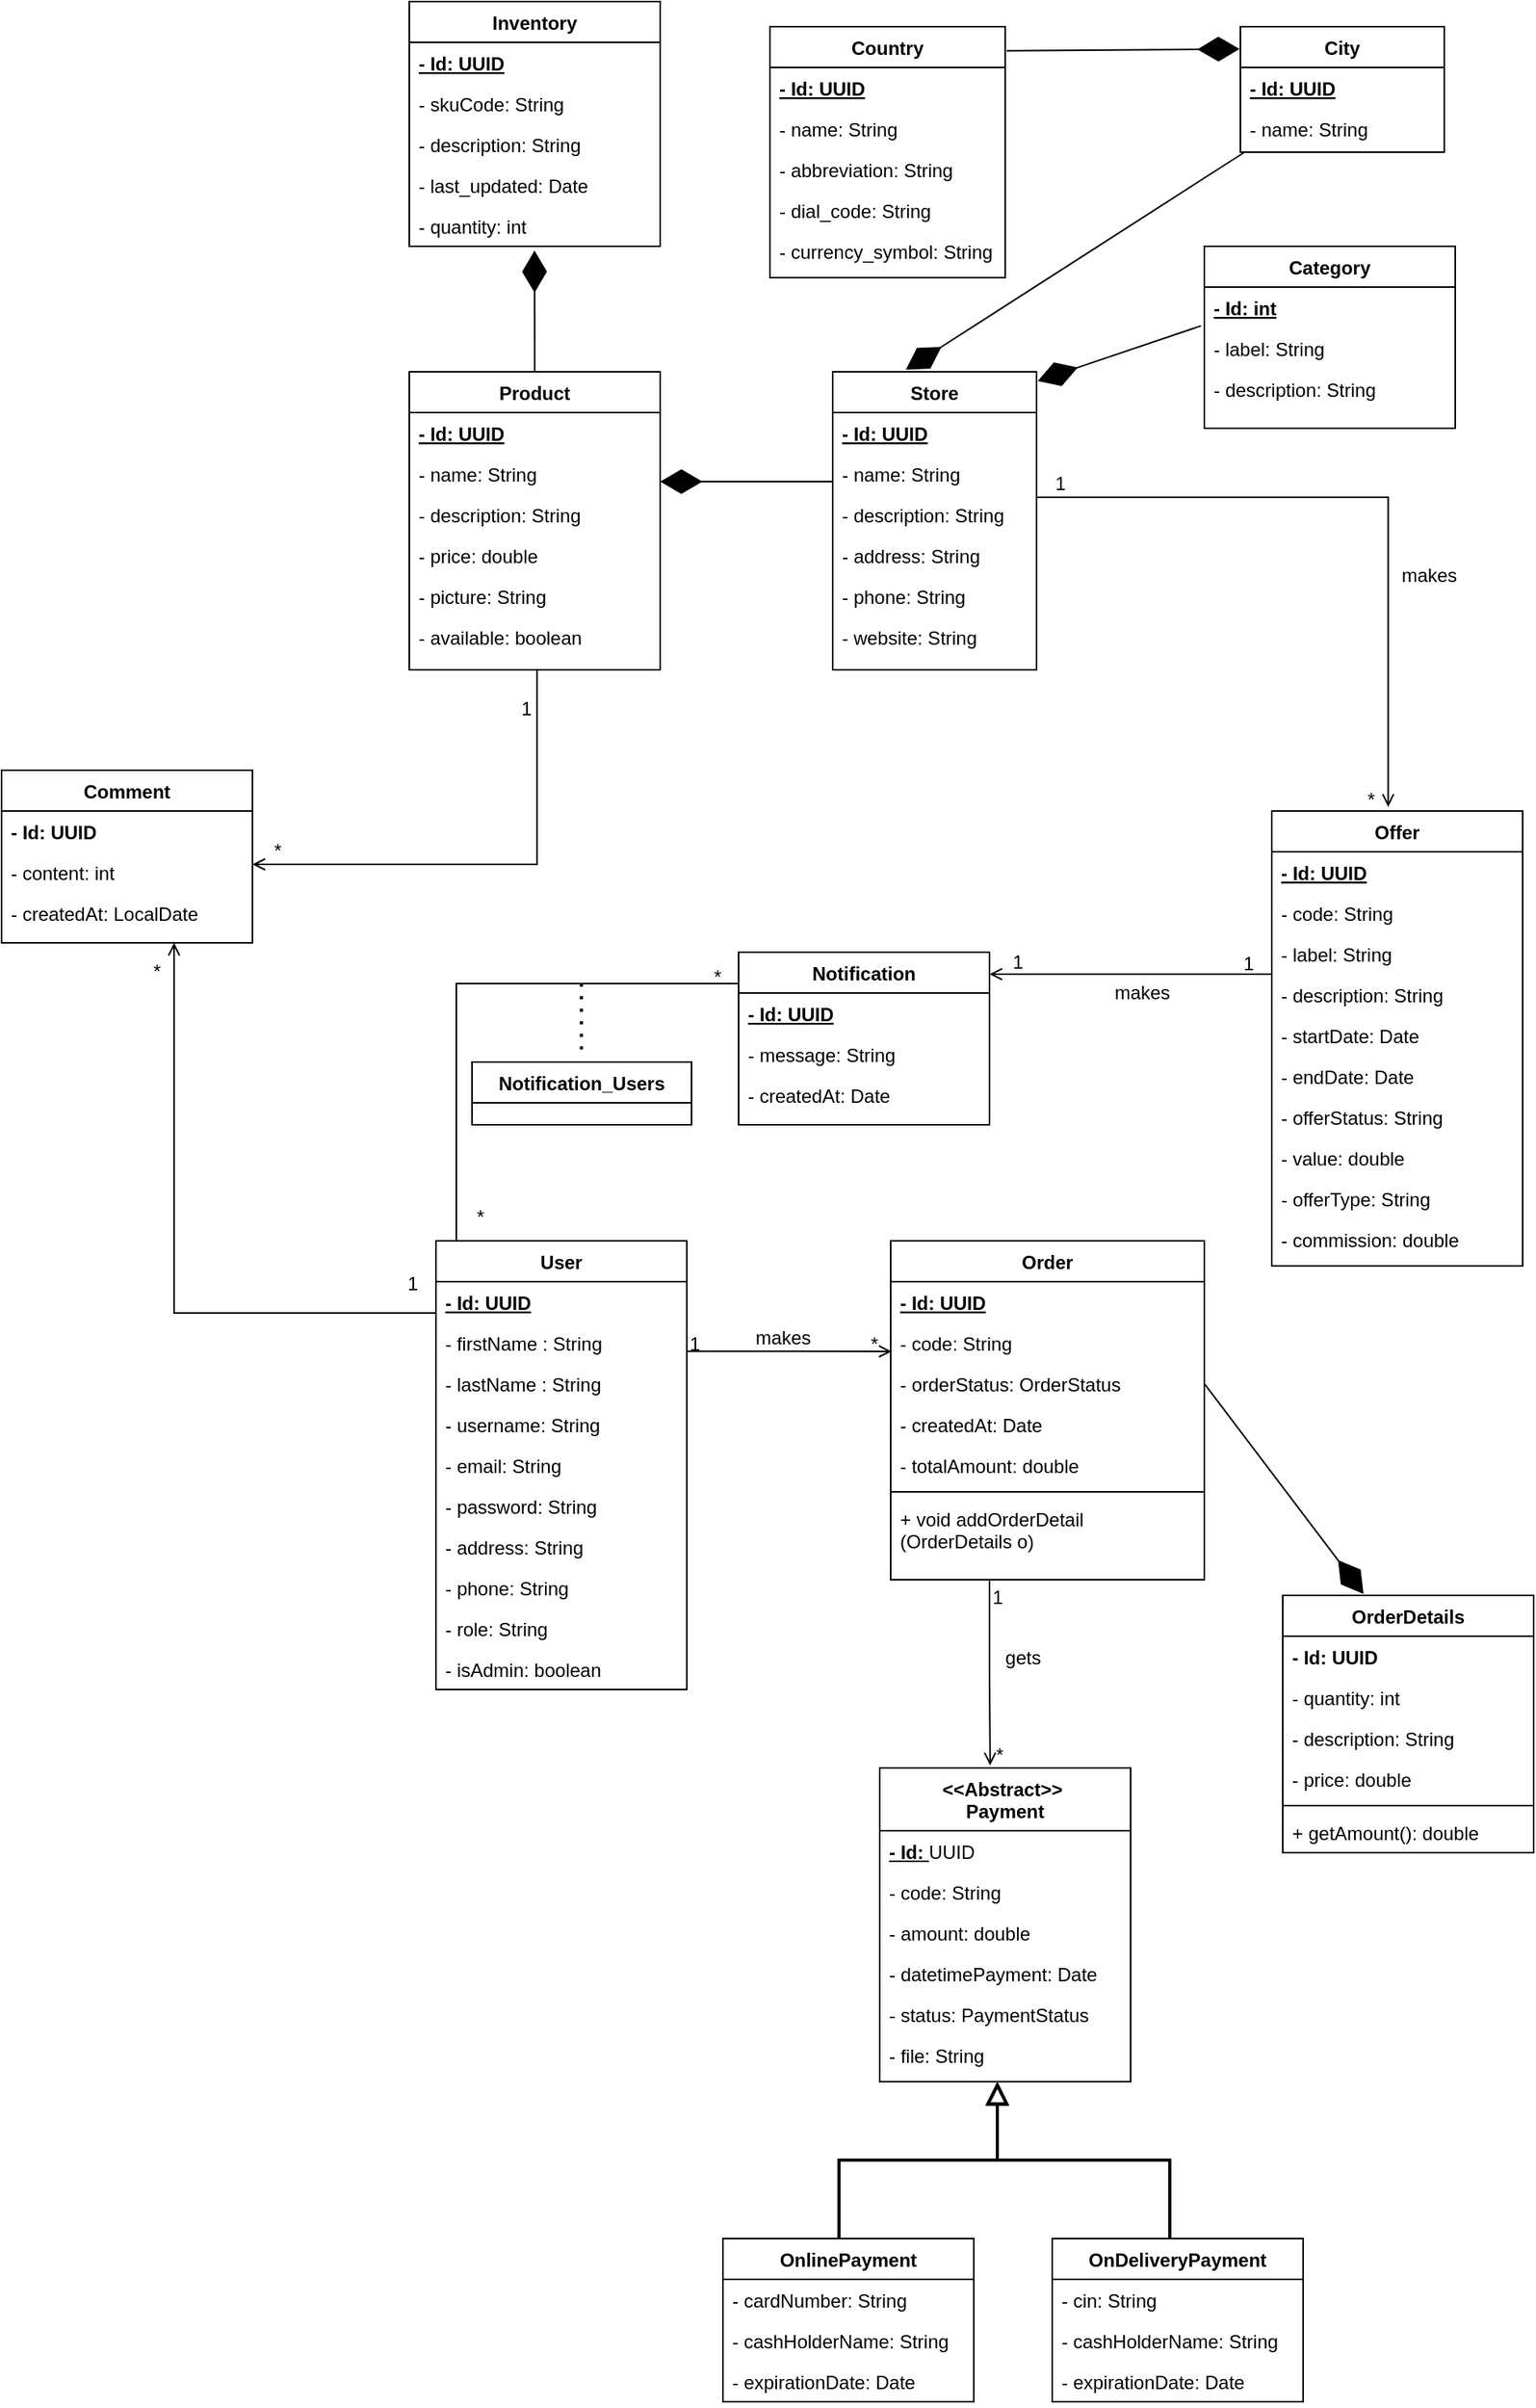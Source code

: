 <mxfile version="24.7.7">
  <diagram id="C5RBs43oDa-KdzZeNtuy" name="Page-1">
    <mxGraphModel dx="2070" dy="1631" grid="1" gridSize="10" guides="1" tooltips="1" connect="1" arrows="1" fold="1" page="1" pageScale="1" pageWidth="827" pageHeight="1169" math="0" shadow="0">
      <root>
        <mxCell id="WIyWlLk6GJQsqaUBKTNV-0" />
        <mxCell id="WIyWlLk6GJQsqaUBKTNV-1" parent="WIyWlLk6GJQsqaUBKTNV-0" />
        <mxCell id="8C8qOVU61Nwh0Xje0ww0-0" value="Store" style="swimlane;fontStyle=1;align=center;verticalAlign=top;childLayout=stackLayout;horizontal=1;startSize=26;horizontalStack=0;resizeParent=1;resizeLast=0;collapsible=1;marginBottom=0;rounded=0;shadow=0;strokeWidth=1;" parent="WIyWlLk6GJQsqaUBKTNV-1" vertex="1">
          <mxGeometry x="380" y="230" width="130" height="190" as="geometry">
            <mxRectangle x="550" y="140" width="160" height="26" as="alternateBounds" />
          </mxGeometry>
        </mxCell>
        <mxCell id="8C8qOVU61Nwh0Xje0ww0-1" value="- Id: UUID" style="text;align=left;verticalAlign=top;spacingLeft=4;spacingRight=4;overflow=hidden;rotatable=0;points=[[0,0.5],[1,0.5]];portConstraint=eastwest;fontStyle=5" parent="8C8qOVU61Nwh0Xje0ww0-0" vertex="1">
          <mxGeometry y="26" width="130" height="26" as="geometry" />
        </mxCell>
        <mxCell id="8C8qOVU61Nwh0Xje0ww0-2" value="- name: String" style="text;align=left;verticalAlign=top;spacingLeft=4;spacingRight=4;overflow=hidden;rotatable=0;points=[[0,0.5],[1,0.5]];portConstraint=eastwest;rounded=0;shadow=0;html=0;" parent="8C8qOVU61Nwh0Xje0ww0-0" vertex="1">
          <mxGeometry y="52" width="130" height="26" as="geometry" />
        </mxCell>
        <mxCell id="3IVSkN0bKZiZotY45kra-113" value="- description: String" style="text;align=left;verticalAlign=top;spacingLeft=4;spacingRight=4;overflow=hidden;rotatable=0;points=[[0,0.5],[1,0.5]];portConstraint=eastwest;rounded=0;shadow=0;html=0;" parent="8C8qOVU61Nwh0Xje0ww0-0" vertex="1">
          <mxGeometry y="78" width="130" height="26" as="geometry" />
        </mxCell>
        <mxCell id="8C8qOVU61Nwh0Xje0ww0-3" value="- address: String" style="text;align=left;verticalAlign=top;spacingLeft=4;spacingRight=4;overflow=hidden;rotatable=0;points=[[0,0.5],[1,0.5]];portConstraint=eastwest;rounded=0;shadow=0;html=0;" parent="8C8qOVU61Nwh0Xje0ww0-0" vertex="1">
          <mxGeometry y="104" width="130" height="26" as="geometry" />
        </mxCell>
        <mxCell id="8C8qOVU61Nwh0Xje0ww0-4" value="- phone: String" style="text;align=left;verticalAlign=top;spacingLeft=4;spacingRight=4;overflow=hidden;rotatable=0;points=[[0,0.5],[1,0.5]];portConstraint=eastwest;rounded=0;shadow=0;html=0;" parent="8C8qOVU61Nwh0Xje0ww0-0" vertex="1">
          <mxGeometry y="130" width="130" height="26" as="geometry" />
        </mxCell>
        <mxCell id="8C8qOVU61Nwh0Xje0ww0-5" value="- website: String" style="text;align=left;verticalAlign=top;spacingLeft=4;spacingRight=4;overflow=hidden;rotatable=0;points=[[0,0.5],[1,0.5]];portConstraint=eastwest;rounded=0;shadow=0;html=0;" parent="8C8qOVU61Nwh0Xje0ww0-0" vertex="1">
          <mxGeometry y="156" width="130" height="26" as="geometry" />
        </mxCell>
        <mxCell id="8C8qOVU61Nwh0Xje0ww0-26" value="Product" style="swimlane;fontStyle=1;align=center;verticalAlign=top;childLayout=stackLayout;horizontal=1;startSize=26;horizontalStack=0;resizeParent=1;resizeLast=0;collapsible=1;marginBottom=0;rounded=0;shadow=0;strokeWidth=1;" parent="WIyWlLk6GJQsqaUBKTNV-1" vertex="1">
          <mxGeometry x="110" y="230" width="160" height="190" as="geometry">
            <mxRectangle x="550" y="140" width="160" height="26" as="alternateBounds" />
          </mxGeometry>
        </mxCell>
        <mxCell id="8C8qOVU61Nwh0Xje0ww0-27" value="- Id: UUID" style="text;align=left;verticalAlign=top;spacingLeft=4;spacingRight=4;overflow=hidden;rotatable=0;points=[[0,0.5],[1,0.5]];portConstraint=eastwest;fontStyle=5" parent="8C8qOVU61Nwh0Xje0ww0-26" vertex="1">
          <mxGeometry y="26" width="160" height="26" as="geometry" />
        </mxCell>
        <mxCell id="8C8qOVU61Nwh0Xje0ww0-28" value="- name: String" style="text;align=left;verticalAlign=top;spacingLeft=4;spacingRight=4;overflow=hidden;rotatable=0;points=[[0,0.5],[1,0.5]];portConstraint=eastwest;rounded=0;shadow=0;html=0;" parent="8C8qOVU61Nwh0Xje0ww0-26" vertex="1">
          <mxGeometry y="52" width="160" height="26" as="geometry" />
        </mxCell>
        <mxCell id="8C8qOVU61Nwh0Xje0ww0-29" value="- description: String" style="text;align=left;verticalAlign=top;spacingLeft=4;spacingRight=4;overflow=hidden;rotatable=0;points=[[0,0.5],[1,0.5]];portConstraint=eastwest;rounded=0;shadow=0;html=0;" parent="8C8qOVU61Nwh0Xje0ww0-26" vertex="1">
          <mxGeometry y="78" width="160" height="26" as="geometry" />
        </mxCell>
        <mxCell id="8C8qOVU61Nwh0Xje0ww0-30" value="- price: double" style="text;align=left;verticalAlign=top;spacingLeft=4;spacingRight=4;overflow=hidden;rotatable=0;points=[[0,0.5],[1,0.5]];portConstraint=eastwest;rounded=0;shadow=0;html=0;" parent="8C8qOVU61Nwh0Xje0ww0-26" vertex="1">
          <mxGeometry y="104" width="160" height="26" as="geometry" />
        </mxCell>
        <mxCell id="8C8qOVU61Nwh0Xje0ww0-31" value="- picture: String" style="text;align=left;verticalAlign=top;spacingLeft=4;spacingRight=4;overflow=hidden;rotatable=0;points=[[0,0.5],[1,0.5]];portConstraint=eastwest;rounded=0;shadow=0;html=0;" parent="8C8qOVU61Nwh0Xje0ww0-26" vertex="1">
          <mxGeometry y="130" width="160" height="26" as="geometry" />
        </mxCell>
        <mxCell id="8C8qOVU61Nwh0Xje0ww0-32" value="- available: boolean" style="text;align=left;verticalAlign=top;spacingLeft=4;spacingRight=4;overflow=hidden;rotatable=0;points=[[0,0.5],[1,0.5]];portConstraint=eastwest;rounded=0;shadow=0;html=0;" parent="8C8qOVU61Nwh0Xje0ww0-26" vertex="1">
          <mxGeometry y="156" width="160" height="34" as="geometry" />
        </mxCell>
        <mxCell id="8C8qOVU61Nwh0Xje0ww0-33" value="" style="endArrow=diamondThin;endFill=1;endSize=24;html=1;rounded=0;exitX=-0.024;exitY=0.994;exitDx=0;exitDy=0;exitPerimeter=0;" parent="WIyWlLk6GJQsqaUBKTNV-1" edge="1">
          <mxGeometry width="160" relative="1" as="geometry">
            <mxPoint x="380" y="300" as="sourcePoint" />
            <mxPoint x="270" y="300" as="targetPoint" />
          </mxGeometry>
        </mxCell>
        <mxCell id="xkGYJEBx0DnMdOZXkCj4-0" value="Inventory" style="swimlane;fontStyle=1;align=center;verticalAlign=top;childLayout=stackLayout;horizontal=1;startSize=26;horizontalStack=0;resizeParent=1;resizeLast=0;collapsible=1;marginBottom=0;rounded=0;shadow=0;strokeWidth=1;" parent="WIyWlLk6GJQsqaUBKTNV-1" vertex="1">
          <mxGeometry x="110" y="-6" width="160" height="156" as="geometry">
            <mxRectangle x="550" y="140" width="160" height="26" as="alternateBounds" />
          </mxGeometry>
        </mxCell>
        <mxCell id="xkGYJEBx0DnMdOZXkCj4-1" value="- Id: UUID" style="text;align=left;verticalAlign=top;spacingLeft=4;spacingRight=4;overflow=hidden;rotatable=0;points=[[0,0.5],[1,0.5]];portConstraint=eastwest;fontStyle=5" parent="xkGYJEBx0DnMdOZXkCj4-0" vertex="1">
          <mxGeometry y="26" width="160" height="26" as="geometry" />
        </mxCell>
        <mxCell id="xkGYJEBx0DnMdOZXkCj4-2" value="- skuCode: String" style="text;align=left;verticalAlign=top;spacingLeft=4;spacingRight=4;overflow=hidden;rotatable=0;points=[[0,0.5],[1,0.5]];portConstraint=eastwest;rounded=0;shadow=0;html=0;" parent="xkGYJEBx0DnMdOZXkCj4-0" vertex="1">
          <mxGeometry y="52" width="160" height="26" as="geometry" />
        </mxCell>
        <mxCell id="xkGYJEBx0DnMdOZXkCj4-3" value="- description: String" style="text;align=left;verticalAlign=top;spacingLeft=4;spacingRight=4;overflow=hidden;rotatable=0;points=[[0,0.5],[1,0.5]];portConstraint=eastwest;rounded=0;shadow=0;html=0;" parent="xkGYJEBx0DnMdOZXkCj4-0" vertex="1">
          <mxGeometry y="78" width="160" height="26" as="geometry" />
        </mxCell>
        <mxCell id="xkGYJEBx0DnMdOZXkCj4-4" value="- last_updated: Date" style="text;align=left;verticalAlign=top;spacingLeft=4;spacingRight=4;overflow=hidden;rotatable=0;points=[[0,0.5],[1,0.5]];portConstraint=eastwest;rounded=0;shadow=0;html=0;" parent="xkGYJEBx0DnMdOZXkCj4-0" vertex="1">
          <mxGeometry y="104" width="160" height="26" as="geometry" />
        </mxCell>
        <mxCell id="56peA8pad_CP09V4KJ---20" value="- quantity: int" style="text;align=left;verticalAlign=top;spacingLeft=4;spacingRight=4;overflow=hidden;rotatable=0;points=[[0,0.5],[1,0.5]];portConstraint=eastwest;rounded=0;shadow=0;html=0;" vertex="1" parent="xkGYJEBx0DnMdOZXkCj4-0">
          <mxGeometry y="130" width="160" height="26" as="geometry" />
        </mxCell>
        <mxCell id="xkGYJEBx0DnMdOZXkCj4-5" value="" style="endArrow=diamondThin;endFill=1;endSize=24;html=1;rounded=0;entryX=0.499;entryY=1.104;entryDx=0;entryDy=0;entryPerimeter=0;exitX=0.5;exitY=0;exitDx=0;exitDy=0;" parent="WIyWlLk6GJQsqaUBKTNV-1" source="8C8qOVU61Nwh0Xje0ww0-26" target="56peA8pad_CP09V4KJ---20" edge="1">
          <mxGeometry width="160" relative="1" as="geometry">
            <mxPoint x="190" y="220" as="sourcePoint" />
            <mxPoint x="210" y="180" as="targetPoint" />
          </mxGeometry>
        </mxCell>
        <mxCell id="xkGYJEBx0DnMdOZXkCj4-6" value="Category" style="swimlane;fontStyle=1;align=center;verticalAlign=top;childLayout=stackLayout;horizontal=1;startSize=26;horizontalStack=0;resizeParent=1;resizeLast=0;collapsible=1;marginBottom=0;rounded=0;shadow=0;strokeWidth=1;" parent="WIyWlLk6GJQsqaUBKTNV-1" vertex="1">
          <mxGeometry x="617" y="150" width="160" height="116" as="geometry">
            <mxRectangle x="550" y="140" width="160" height="26" as="alternateBounds" />
          </mxGeometry>
        </mxCell>
        <mxCell id="xkGYJEBx0DnMdOZXkCj4-7" value="- Id: int" style="text;align=left;verticalAlign=top;spacingLeft=4;spacingRight=4;overflow=hidden;rotatable=0;points=[[0,0.5],[1,0.5]];portConstraint=eastwest;fontStyle=5" parent="xkGYJEBx0DnMdOZXkCj4-6" vertex="1">
          <mxGeometry y="26" width="160" height="26" as="geometry" />
        </mxCell>
        <mxCell id="xkGYJEBx0DnMdOZXkCj4-8" value="- label: String" style="text;align=left;verticalAlign=top;spacingLeft=4;spacingRight=4;overflow=hidden;rotatable=0;points=[[0,0.5],[1,0.5]];portConstraint=eastwest;rounded=0;shadow=0;html=0;" parent="xkGYJEBx0DnMdOZXkCj4-6" vertex="1">
          <mxGeometry y="52" width="160" height="26" as="geometry" />
        </mxCell>
        <mxCell id="xkGYJEBx0DnMdOZXkCj4-9" value="- description: String" style="text;align=left;verticalAlign=top;spacingLeft=4;spacingRight=4;overflow=hidden;rotatable=0;points=[[0,0.5],[1,0.5]];portConstraint=eastwest;rounded=0;shadow=0;html=0;" parent="xkGYJEBx0DnMdOZXkCj4-6" vertex="1">
          <mxGeometry y="78" width="160" height="26" as="geometry" />
        </mxCell>
        <mxCell id="3IVSkN0bKZiZotY45kra-0" value="" style="endArrow=diamondThin;endFill=1;endSize=24;html=1;rounded=0;exitX=-0.013;exitY=0.949;exitDx=0;exitDy=0;exitPerimeter=0;entryX=1.006;entryY=0.031;entryDx=0;entryDy=0;entryPerimeter=0;" parent="WIyWlLk6GJQsqaUBKTNV-1" source="xkGYJEBx0DnMdOZXkCj4-7" edge="1" target="8C8qOVU61Nwh0Xje0ww0-0">
          <mxGeometry width="160" relative="1" as="geometry">
            <mxPoint x="587" y="230" as="sourcePoint" />
            <mxPoint x="440" y="230" as="targetPoint" />
          </mxGeometry>
        </mxCell>
        <mxCell id="3IVSkN0bKZiZotY45kra-11" value="Order" style="swimlane;fontStyle=1;align=center;verticalAlign=top;childLayout=stackLayout;horizontal=1;startSize=26;horizontalStack=0;resizeParent=1;resizeLast=0;collapsible=1;marginBottom=0;rounded=0;shadow=0;strokeWidth=1;" parent="WIyWlLk6GJQsqaUBKTNV-1" vertex="1">
          <mxGeometry x="417" y="784" width="200" height="216" as="geometry">
            <mxRectangle x="550" y="140" width="160" height="26" as="alternateBounds" />
          </mxGeometry>
        </mxCell>
        <mxCell id="3IVSkN0bKZiZotY45kra-12" value="- Id: UUID " style="text;align=left;verticalAlign=top;spacingLeft=4;spacingRight=4;overflow=hidden;rotatable=0;points=[[0,0.5],[1,0.5]];portConstraint=eastwest;fontStyle=5" parent="3IVSkN0bKZiZotY45kra-11" vertex="1">
          <mxGeometry y="26" width="200" height="26" as="geometry" />
        </mxCell>
        <mxCell id="3IVSkN0bKZiZotY45kra-13" value="- code: String" style="text;align=left;verticalAlign=top;spacingLeft=4;spacingRight=4;overflow=hidden;rotatable=0;points=[[0,0.5],[1,0.5]];portConstraint=eastwest;rounded=0;shadow=0;html=0;" parent="3IVSkN0bKZiZotY45kra-11" vertex="1">
          <mxGeometry y="52" width="200" height="26" as="geometry" />
        </mxCell>
        <mxCell id="3IVSkN0bKZiZotY45kra-14" value="- orderStatus: OrderStatus" style="text;align=left;verticalAlign=top;spacingLeft=4;spacingRight=4;overflow=hidden;rotatable=0;points=[[0,0.5],[1,0.5]];portConstraint=eastwest;rounded=0;shadow=0;html=0;" parent="3IVSkN0bKZiZotY45kra-11" vertex="1">
          <mxGeometry y="78" width="200" height="26" as="geometry" />
        </mxCell>
        <mxCell id="3IVSkN0bKZiZotY45kra-15" value="- createdAt: Date" style="text;align=left;verticalAlign=top;spacingLeft=4;spacingRight=4;overflow=hidden;rotatable=0;points=[[0,0.5],[1,0.5]];portConstraint=eastwest;rounded=0;shadow=0;html=0;" parent="3IVSkN0bKZiZotY45kra-11" vertex="1">
          <mxGeometry y="104" width="200" height="26" as="geometry" />
        </mxCell>
        <mxCell id="3IVSkN0bKZiZotY45kra-16" value="- totalAmount: double" style="text;align=left;verticalAlign=top;spacingLeft=4;spacingRight=4;overflow=hidden;rotatable=0;points=[[0,0.5],[1,0.5]];portConstraint=eastwest;rounded=0;shadow=0;html=0;" parent="3IVSkN0bKZiZotY45kra-11" vertex="1">
          <mxGeometry y="130" width="200" height="26" as="geometry" />
        </mxCell>
        <mxCell id="3IVSkN0bKZiZotY45kra-17" value="" style="line;strokeWidth=1;fillColor=none;align=left;verticalAlign=middle;spacingTop=-1;spacingLeft=3;spacingRight=3;rotatable=0;labelPosition=right;points=[];portConstraint=eastwest;strokeColor=inherit;" parent="3IVSkN0bKZiZotY45kra-11" vertex="1">
          <mxGeometry y="156" width="200" height="8" as="geometry" />
        </mxCell>
        <mxCell id="3IVSkN0bKZiZotY45kra-18" value="+ void addOrderDetail&#xa;(OrderDetails o)                               &#xa;" style="text;align=left;verticalAlign=top;spacingLeft=4;spacingRight=4;overflow=hidden;rotatable=0;points=[[0,0.5],[1,0.5]];portConstraint=eastwest;rounded=0;shadow=0;html=0;" parent="3IVSkN0bKZiZotY45kra-11" vertex="1">
          <mxGeometry y="164" width="200" height="34" as="geometry" />
        </mxCell>
        <mxCell id="3IVSkN0bKZiZotY45kra-19" value="OrderDetails" style="swimlane;fontStyle=1;align=center;verticalAlign=top;childLayout=stackLayout;horizontal=1;startSize=26;horizontalStack=0;resizeParent=1;resizeLast=0;collapsible=1;marginBottom=0;rounded=0;shadow=0;strokeWidth=1;" parent="WIyWlLk6GJQsqaUBKTNV-1" vertex="1">
          <mxGeometry x="667" y="1010" width="160" height="164" as="geometry">
            <mxRectangle x="550" y="140" width="160" height="26" as="alternateBounds" />
          </mxGeometry>
        </mxCell>
        <mxCell id="3IVSkN0bKZiZotY45kra-20" value="- Id: UUID" style="text;align=left;verticalAlign=top;spacingLeft=4;spacingRight=4;overflow=hidden;rotatable=0;points=[[0,0.5],[1,0.5]];portConstraint=eastwest;fontStyle=1" parent="3IVSkN0bKZiZotY45kra-19" vertex="1">
          <mxGeometry y="26" width="160" height="26" as="geometry" />
        </mxCell>
        <mxCell id="3IVSkN0bKZiZotY45kra-21" value="- quantity: int" style="text;align=left;verticalAlign=top;spacingLeft=4;spacingRight=4;overflow=hidden;rotatable=0;points=[[0,0.5],[1,0.5]];portConstraint=eastwest;rounded=0;shadow=0;html=0;" parent="3IVSkN0bKZiZotY45kra-19" vertex="1">
          <mxGeometry y="52" width="160" height="26" as="geometry" />
        </mxCell>
        <mxCell id="3IVSkN0bKZiZotY45kra-22" value="- description: String" style="text;align=left;verticalAlign=top;spacingLeft=4;spacingRight=4;overflow=hidden;rotatable=0;points=[[0,0.5],[1,0.5]];portConstraint=eastwest;rounded=0;shadow=0;html=0;" parent="3IVSkN0bKZiZotY45kra-19" vertex="1">
          <mxGeometry y="78" width="160" height="26" as="geometry" />
        </mxCell>
        <mxCell id="3IVSkN0bKZiZotY45kra-23" value="- price: double" style="text;align=left;verticalAlign=top;spacingLeft=4;spacingRight=4;overflow=hidden;rotatable=0;points=[[0,0.5],[1,0.5]];portConstraint=eastwest;rounded=0;shadow=0;html=0;" parent="3IVSkN0bKZiZotY45kra-19" vertex="1">
          <mxGeometry y="104" width="160" height="26" as="geometry" />
        </mxCell>
        <mxCell id="3IVSkN0bKZiZotY45kra-24" value="" style="line;strokeWidth=1;fillColor=none;align=left;verticalAlign=middle;spacingTop=-1;spacingLeft=3;spacingRight=3;rotatable=0;labelPosition=right;points=[];portConstraint=eastwest;strokeColor=inherit;" parent="3IVSkN0bKZiZotY45kra-19" vertex="1">
          <mxGeometry y="130" width="160" height="8" as="geometry" />
        </mxCell>
        <mxCell id="3IVSkN0bKZiZotY45kra-25" value="+ getAmount(): double    " style="text;align=left;verticalAlign=top;spacingLeft=4;spacingRight=4;overflow=hidden;rotatable=0;points=[[0,0.5],[1,0.5]];portConstraint=eastwest;rounded=0;shadow=0;html=0;" parent="3IVSkN0bKZiZotY45kra-19" vertex="1">
          <mxGeometry y="138" width="160" height="26" as="geometry" />
        </mxCell>
        <mxCell id="3IVSkN0bKZiZotY45kra-26" value="User" style="swimlane;fontStyle=1;align=center;verticalAlign=top;childLayout=stackLayout;horizontal=1;startSize=26;horizontalStack=0;resizeParent=1;resizeLast=0;collapsible=1;marginBottom=0;rounded=0;shadow=0;strokeWidth=1;" parent="WIyWlLk6GJQsqaUBKTNV-1" vertex="1">
          <mxGeometry x="127" y="784" width="160" height="286" as="geometry">
            <mxRectangle x="550" y="140" width="160" height="26" as="alternateBounds" />
          </mxGeometry>
        </mxCell>
        <mxCell id="3IVSkN0bKZiZotY45kra-27" value="- Id: UUID" style="text;align=left;verticalAlign=top;spacingLeft=4;spacingRight=4;overflow=hidden;rotatable=0;points=[[0,0.5],[1,0.5]];portConstraint=eastwest;fontStyle=5" parent="3IVSkN0bKZiZotY45kra-26" vertex="1">
          <mxGeometry y="26" width="160" height="26" as="geometry" />
        </mxCell>
        <mxCell id="3IVSkN0bKZiZotY45kra-28" value="- firstName : String" style="text;align=left;verticalAlign=top;spacingLeft=4;spacingRight=4;overflow=hidden;rotatable=0;points=[[0,0.5],[1,0.5]];portConstraint=eastwest;rounded=0;shadow=0;html=0;" parent="3IVSkN0bKZiZotY45kra-26" vertex="1">
          <mxGeometry y="52" width="160" height="26" as="geometry" />
        </mxCell>
        <mxCell id="3IVSkN0bKZiZotY45kra-29" value="- lastName : String" style="text;align=left;verticalAlign=top;spacingLeft=4;spacingRight=4;overflow=hidden;rotatable=0;points=[[0,0.5],[1,0.5]];portConstraint=eastwest;rounded=0;shadow=0;html=0;" parent="3IVSkN0bKZiZotY45kra-26" vertex="1">
          <mxGeometry y="78" width="160" height="26" as="geometry" />
        </mxCell>
        <mxCell id="3IVSkN0bKZiZotY45kra-32" value="- username: String" style="text;align=left;verticalAlign=top;spacingLeft=4;spacingRight=4;overflow=hidden;rotatable=0;points=[[0,0.5],[1,0.5]];portConstraint=eastwest;rounded=0;shadow=0;html=0;" parent="3IVSkN0bKZiZotY45kra-26" vertex="1">
          <mxGeometry y="104" width="160" height="26" as="geometry" />
        </mxCell>
        <mxCell id="56peA8pad_CP09V4KJ---33" value="- email: String" style="text;align=left;verticalAlign=top;spacingLeft=4;spacingRight=4;overflow=hidden;rotatable=0;points=[[0,0.5],[1,0.5]];portConstraint=eastwest;rounded=0;shadow=0;html=0;" vertex="1" parent="3IVSkN0bKZiZotY45kra-26">
          <mxGeometry y="130" width="160" height="26" as="geometry" />
        </mxCell>
        <mxCell id="3IVSkN0bKZiZotY45kra-33" value="- password: String" style="text;align=left;verticalAlign=top;spacingLeft=4;spacingRight=4;overflow=hidden;rotatable=0;points=[[0,0.5],[1,0.5]];portConstraint=eastwest;rounded=0;shadow=0;html=0;" parent="3IVSkN0bKZiZotY45kra-26" vertex="1">
          <mxGeometry y="156" width="160" height="26" as="geometry" />
        </mxCell>
        <mxCell id="3IVSkN0bKZiZotY45kra-30" value="- address: String&#xa;" style="text;align=left;verticalAlign=top;spacingLeft=4;spacingRight=4;overflow=hidden;rotatable=0;points=[[0,0.5],[1,0.5]];portConstraint=eastwest;rounded=0;shadow=0;html=0;" parent="3IVSkN0bKZiZotY45kra-26" vertex="1">
          <mxGeometry y="182" width="160" height="26" as="geometry" />
        </mxCell>
        <mxCell id="3IVSkN0bKZiZotY45kra-31" value="- phone: String" style="text;align=left;verticalAlign=top;spacingLeft=4;spacingRight=4;overflow=hidden;rotatable=0;points=[[0,0.5],[1,0.5]];portConstraint=eastwest;rounded=0;shadow=0;html=0;" parent="3IVSkN0bKZiZotY45kra-26" vertex="1">
          <mxGeometry y="208" width="160" height="26" as="geometry" />
        </mxCell>
        <mxCell id="3IVSkN0bKZiZotY45kra-34" value="- role: String" style="text;align=left;verticalAlign=top;spacingLeft=4;spacingRight=4;overflow=hidden;rotatable=0;points=[[0,0.5],[1,0.5]];portConstraint=eastwest;" parent="3IVSkN0bKZiZotY45kra-26" vertex="1">
          <mxGeometry y="234" width="160" height="26" as="geometry" />
        </mxCell>
        <mxCell id="3IVSkN0bKZiZotY45kra-35" value="- isAdmin: boolean" style="text;align=left;verticalAlign=top;spacingLeft=4;spacingRight=4;overflow=hidden;rotatable=0;points=[[0,0.5],[1,0.5]];portConstraint=eastwest;rounded=0;shadow=0;html=0;" parent="3IVSkN0bKZiZotY45kra-26" vertex="1">
          <mxGeometry y="260" width="160" height="26" as="geometry" />
        </mxCell>
        <mxCell id="3IVSkN0bKZiZotY45kra-36" value="Comment" style="swimlane;fontStyle=1;align=center;verticalAlign=top;childLayout=stackLayout;horizontal=1;startSize=26;horizontalStack=0;resizeParent=1;resizeLast=0;collapsible=1;marginBottom=0;rounded=0;shadow=0;strokeWidth=1;" parent="WIyWlLk6GJQsqaUBKTNV-1" vertex="1">
          <mxGeometry x="-150" y="484" width="160" height="110" as="geometry">
            <mxRectangle x="550" y="140" width="160" height="26" as="alternateBounds" />
          </mxGeometry>
        </mxCell>
        <mxCell id="3IVSkN0bKZiZotY45kra-37" value="- Id: UUID" style="text;align=left;verticalAlign=top;spacingLeft=4;spacingRight=4;overflow=hidden;rotatable=0;points=[[0,0.5],[1,0.5]];portConstraint=eastwest;fontStyle=1" parent="3IVSkN0bKZiZotY45kra-36" vertex="1">
          <mxGeometry y="26" width="160" height="26" as="geometry" />
        </mxCell>
        <mxCell id="3IVSkN0bKZiZotY45kra-38" value="- content: int" style="text;align=left;verticalAlign=top;spacingLeft=4;spacingRight=4;overflow=hidden;rotatable=0;points=[[0,0.5],[1,0.5]];portConstraint=eastwest;rounded=0;shadow=0;html=0;" parent="3IVSkN0bKZiZotY45kra-36" vertex="1">
          <mxGeometry y="52" width="160" height="26" as="geometry" />
        </mxCell>
        <mxCell id="3IVSkN0bKZiZotY45kra-40" value="- createdAt: LocalDate" style="text;align=left;verticalAlign=top;spacingLeft=4;spacingRight=4;overflow=hidden;rotatable=0;points=[[0,0.5],[1,0.5]];portConstraint=eastwest;rounded=0;shadow=0;html=0;" parent="3IVSkN0bKZiZotY45kra-36" vertex="1">
          <mxGeometry y="78" width="160" height="26" as="geometry" />
        </mxCell>
        <mxCell id="3IVSkN0bKZiZotY45kra-55" value="" style="endArrow=diamondThin;endFill=1;endSize=24;html=1;rounded=0;exitX=1;exitY=0.5;exitDx=0;exitDy=0;entryX=0.322;entryY=-0.006;entryDx=0;entryDy=0;entryPerimeter=0;" parent="WIyWlLk6GJQsqaUBKTNV-1" source="3IVSkN0bKZiZotY45kra-14" target="3IVSkN0bKZiZotY45kra-19" edge="1">
          <mxGeometry width="160" relative="1" as="geometry">
            <mxPoint x="764" y="814" as="sourcePoint" />
            <mxPoint x="617" y="814" as="targetPoint" />
          </mxGeometry>
        </mxCell>
        <mxCell id="3IVSkN0bKZiZotY45kra-56" value="&lt;div&gt;&amp;lt;&amp;lt;Abstract&amp;gt;&amp;gt;&amp;nbsp;&lt;/div&gt;&lt;div&gt;Payment&lt;/div&gt;" style="swimlane;fontStyle=1;align=center;verticalAlign=top;childLayout=stackLayout;horizontal=1;startSize=40;horizontalStack=0;resizeParent=1;resizeParentMax=0;resizeLast=0;collapsible=1;marginBottom=0;whiteSpace=wrap;html=1;" parent="WIyWlLk6GJQsqaUBKTNV-1" vertex="1">
          <mxGeometry x="410" y="1120" width="160" height="200" as="geometry" />
        </mxCell>
        <mxCell id="3IVSkN0bKZiZotY45kra-57" value="&lt;b&gt;&lt;u&gt;- Id: &lt;/u&gt;&lt;/b&gt;UUID" style="text;strokeColor=none;fillColor=none;align=left;verticalAlign=top;spacingLeft=4;spacingRight=4;overflow=hidden;rotatable=0;points=[[0,0.5],[1,0.5]];portConstraint=eastwest;whiteSpace=wrap;html=1;" parent="3IVSkN0bKZiZotY45kra-56" vertex="1">
          <mxGeometry y="40" width="160" height="26" as="geometry" />
        </mxCell>
        <mxCell id="3IVSkN0bKZiZotY45kra-58" value="- code: String" style="text;strokeColor=none;fillColor=none;align=left;verticalAlign=top;spacingLeft=4;spacingRight=4;overflow=hidden;rotatable=0;points=[[0,0.5],[1,0.5]];portConstraint=eastwest;whiteSpace=wrap;html=1;" parent="3IVSkN0bKZiZotY45kra-56" vertex="1">
          <mxGeometry y="66" width="160" height="26" as="geometry" />
        </mxCell>
        <mxCell id="3IVSkN0bKZiZotY45kra-59" value="- amount: double" style="text;strokeColor=none;fillColor=none;align=left;verticalAlign=top;spacingLeft=4;spacingRight=4;overflow=hidden;rotatable=0;points=[[0,0.5],[1,0.5]];portConstraint=eastwest;whiteSpace=wrap;html=1;" parent="3IVSkN0bKZiZotY45kra-56" vertex="1">
          <mxGeometry y="92" width="160" height="26" as="geometry" />
        </mxCell>
        <mxCell id="3IVSkN0bKZiZotY45kra-60" value="- datetimePayment: Date" style="text;strokeColor=none;fillColor=none;align=left;verticalAlign=top;spacingLeft=4;spacingRight=4;overflow=hidden;rotatable=0;points=[[0,0.5],[1,0.5]];portConstraint=eastwest;whiteSpace=wrap;html=1;" parent="3IVSkN0bKZiZotY45kra-56" vertex="1">
          <mxGeometry y="118" width="160" height="26" as="geometry" />
        </mxCell>
        <mxCell id="3IVSkN0bKZiZotY45kra-61" value="- status: PaymentStatus" style="text;strokeColor=none;fillColor=none;align=left;verticalAlign=top;spacingLeft=4;spacingRight=4;overflow=hidden;rotatable=0;points=[[0,0.5],[1,0.5]];portConstraint=eastwest;whiteSpace=wrap;html=1;" parent="3IVSkN0bKZiZotY45kra-56" vertex="1">
          <mxGeometry y="144" width="160" height="26" as="geometry" />
        </mxCell>
        <mxCell id="3IVSkN0bKZiZotY45kra-62" value="- file: String" style="text;strokeColor=none;fillColor=none;align=left;verticalAlign=top;spacingLeft=4;spacingRight=4;overflow=hidden;rotatable=0;points=[[0,0.5],[1,0.5]];portConstraint=eastwest;whiteSpace=wrap;html=1;" parent="3IVSkN0bKZiZotY45kra-56" vertex="1">
          <mxGeometry y="170" width="160" height="30" as="geometry" />
        </mxCell>
        <mxCell id="3IVSkN0bKZiZotY45kra-63" value="OnlinePayment" style="swimlane;fontStyle=1;align=center;verticalAlign=top;childLayout=stackLayout;horizontal=1;startSize=26;horizontalStack=0;resizeParent=1;resizeParentMax=0;resizeLast=0;collapsible=1;marginBottom=0;whiteSpace=wrap;html=1;" parent="WIyWlLk6GJQsqaUBKTNV-1" vertex="1">
          <mxGeometry x="310" y="1420" width="160" height="104" as="geometry" />
        </mxCell>
        <mxCell id="3IVSkN0bKZiZotY45kra-65" value="- cardNumber: String" style="text;strokeColor=none;fillColor=none;align=left;verticalAlign=top;spacingLeft=4;spacingRight=4;overflow=hidden;rotatable=0;points=[[0,0.5],[1,0.5]];portConstraint=eastwest;whiteSpace=wrap;html=1;" parent="3IVSkN0bKZiZotY45kra-63" vertex="1">
          <mxGeometry y="26" width="160" height="26" as="geometry" />
        </mxCell>
        <mxCell id="3IVSkN0bKZiZotY45kra-66" value="- cashHolderName: String" style="text;strokeColor=none;fillColor=none;align=left;verticalAlign=top;spacingLeft=4;spacingRight=4;overflow=hidden;rotatable=0;points=[[0,0.5],[1,0.5]];portConstraint=eastwest;whiteSpace=wrap;html=1;" parent="3IVSkN0bKZiZotY45kra-63" vertex="1">
          <mxGeometry y="52" width="160" height="26" as="geometry" />
        </mxCell>
        <mxCell id="3IVSkN0bKZiZotY45kra-67" value="- expirationDate: Date" style="text;strokeColor=none;fillColor=none;align=left;verticalAlign=top;spacingLeft=4;spacingRight=4;overflow=hidden;rotatable=0;points=[[0,0.5],[1,0.5]];portConstraint=eastwest;whiteSpace=wrap;html=1;" parent="3IVSkN0bKZiZotY45kra-63" vertex="1">
          <mxGeometry y="78" width="160" height="26" as="geometry" />
        </mxCell>
        <mxCell id="3IVSkN0bKZiZotY45kra-68" value="OnDeliveryPayment" style="swimlane;fontStyle=1;align=center;verticalAlign=top;childLayout=stackLayout;horizontal=1;startSize=26;horizontalStack=0;resizeParent=1;resizeParentMax=0;resizeLast=0;collapsible=1;marginBottom=0;whiteSpace=wrap;html=1;" parent="WIyWlLk6GJQsqaUBKTNV-1" vertex="1">
          <mxGeometry x="520" y="1420" width="160" height="104" as="geometry" />
        </mxCell>
        <mxCell id="3IVSkN0bKZiZotY45kra-70" value="- cin: String" style="text;strokeColor=none;fillColor=none;align=left;verticalAlign=top;spacingLeft=4;spacingRight=4;overflow=hidden;rotatable=0;points=[[0,0.5],[1,0.5]];portConstraint=eastwest;whiteSpace=wrap;html=1;" parent="3IVSkN0bKZiZotY45kra-68" vertex="1">
          <mxGeometry y="26" width="160" height="26" as="geometry" />
        </mxCell>
        <mxCell id="3IVSkN0bKZiZotY45kra-71" value="- cashHolderName: String" style="text;strokeColor=none;fillColor=none;align=left;verticalAlign=top;spacingLeft=4;spacingRight=4;overflow=hidden;rotatable=0;points=[[0,0.5],[1,0.5]];portConstraint=eastwest;whiteSpace=wrap;html=1;" parent="3IVSkN0bKZiZotY45kra-68" vertex="1">
          <mxGeometry y="52" width="160" height="26" as="geometry" />
        </mxCell>
        <mxCell id="3IVSkN0bKZiZotY45kra-72" value="-&amp;nbsp;expirationDate: Date" style="text;strokeColor=none;fillColor=none;align=left;verticalAlign=top;spacingLeft=4;spacingRight=4;overflow=hidden;rotatable=0;points=[[0,0.5],[1,0.5]];portConstraint=eastwest;whiteSpace=wrap;html=1;" parent="3IVSkN0bKZiZotY45kra-68" vertex="1">
          <mxGeometry y="78" width="160" height="26" as="geometry" />
        </mxCell>
        <mxCell id="3IVSkN0bKZiZotY45kra-75" value="" style="endArrow=block;endSize=10;endFill=0;shadow=0;strokeWidth=2;rounded=0;curved=0;edgeStyle=elbowEdgeStyle;elbow=vertical;" parent="WIyWlLk6GJQsqaUBKTNV-1" edge="1">
          <mxGeometry width="160" relative="1" as="geometry">
            <mxPoint x="384" y="1420" as="sourcePoint" />
            <mxPoint x="485" y="1320" as="targetPoint" />
          </mxGeometry>
        </mxCell>
        <mxCell id="3IVSkN0bKZiZotY45kra-76" value="" style="endArrow=block;endSize=10;endFill=0;shadow=0;strokeWidth=2;rounded=0;curved=0;edgeStyle=elbowEdgeStyle;elbow=vertical;" parent="WIyWlLk6GJQsqaUBKTNV-1" edge="1">
          <mxGeometry width="160" relative="1" as="geometry">
            <mxPoint x="595" y="1420" as="sourcePoint" />
            <mxPoint x="485" y="1320" as="targetPoint" />
          </mxGeometry>
        </mxCell>
        <mxCell id="3IVSkN0bKZiZotY45kra-78" value="" style="endArrow=open;shadow=0;strokeWidth=1;rounded=0;curved=0;endFill=1;edgeStyle=elbowEdgeStyle;elbow=vertical;entryX=0.003;entryY=0.722;entryDx=0;entryDy=0;entryPerimeter=0;" parent="WIyWlLk6GJQsqaUBKTNV-1" target="3IVSkN0bKZiZotY45kra-13" edge="1">
          <mxGeometry x="0.5" y="41" relative="1" as="geometry">
            <mxPoint x="287" y="854.33" as="sourcePoint" />
            <mxPoint x="415" y="854" as="targetPoint" />
            <mxPoint x="-40" y="32" as="offset" />
          </mxGeometry>
        </mxCell>
        <mxCell id="3IVSkN0bKZiZotY45kra-79" value="1" style="resizable=0;align=left;verticalAlign=bottom;labelBackgroundColor=none;fontSize=12;" parent="3IVSkN0bKZiZotY45kra-78" connectable="0" vertex="1">
          <mxGeometry x="-1" relative="1" as="geometry">
            <mxPoint y="4" as="offset" />
          </mxGeometry>
        </mxCell>
        <mxCell id="3IVSkN0bKZiZotY45kra-80" value="*" style="resizable=0;align=right;verticalAlign=bottom;labelBackgroundColor=none;fontSize=12;" parent="3IVSkN0bKZiZotY45kra-78" connectable="0" vertex="1">
          <mxGeometry x="1" relative="1" as="geometry">
            <mxPoint x="-7" y="4" as="offset" />
          </mxGeometry>
        </mxCell>
        <mxCell id="3IVSkN0bKZiZotY45kra-81" value="makes" style="text;html=1;resizable=0;points=[];;align=center;verticalAlign=middle;labelBackgroundColor=none;rounded=0;shadow=0;strokeWidth=1;fontSize=12;" parent="3IVSkN0bKZiZotY45kra-78" vertex="1" connectable="0">
          <mxGeometry x="0.5" y="49" relative="1" as="geometry">
            <mxPoint x="-38" y="40" as="offset" />
          </mxGeometry>
        </mxCell>
        <mxCell id="3IVSkN0bKZiZotY45kra-87" value="" style="endArrow=open;shadow=0;strokeWidth=1;rounded=0;curved=0;endFill=1;edgeStyle=elbowEdgeStyle;elbow=vertical;entryX=0.493;entryY=0.967;entryDx=0;entryDy=0;entryPerimeter=0;" parent="WIyWlLk6GJQsqaUBKTNV-1" source="3IVSkN0bKZiZotY45kra-26" edge="1">
          <mxGeometry x="0.5" y="41" relative="1" as="geometry">
            <mxPoint x="110" y="640" as="sourcePoint" />
            <mxPoint x="-40.0" y="594.002" as="targetPoint" />
            <mxPoint x="-40" y="32" as="offset" />
            <Array as="points">
              <mxPoint x="80" y="830" />
            </Array>
          </mxGeometry>
        </mxCell>
        <mxCell id="3IVSkN0bKZiZotY45kra-88" value="1" style="resizable=0;align=left;verticalAlign=bottom;labelBackgroundColor=none;fontSize=12;" parent="3IVSkN0bKZiZotY45kra-87" connectable="0" vertex="1">
          <mxGeometry x="-1" relative="1" as="geometry">
            <mxPoint x="-20" y="-10" as="offset" />
          </mxGeometry>
        </mxCell>
        <mxCell id="3IVSkN0bKZiZotY45kra-89" value="*" style="resizable=0;align=right;verticalAlign=bottom;labelBackgroundColor=none;fontSize=12;" parent="3IVSkN0bKZiZotY45kra-87" connectable="0" vertex="1">
          <mxGeometry x="1" relative="1" as="geometry">
            <mxPoint x="-7" y="27" as="offset" />
          </mxGeometry>
        </mxCell>
        <mxCell id="3IVSkN0bKZiZotY45kra-91" value="Offer&#xa;" style="swimlane;fontStyle=1;align=center;verticalAlign=top;childLayout=stackLayout;horizontal=1;startSize=26;horizontalStack=0;resizeParent=1;resizeLast=0;collapsible=1;marginBottom=0;rounded=0;shadow=0;strokeWidth=1;" parent="WIyWlLk6GJQsqaUBKTNV-1" vertex="1">
          <mxGeometry x="660" y="510" width="160" height="290" as="geometry">
            <mxRectangle x="550" y="140" width="160" height="26" as="alternateBounds" />
          </mxGeometry>
        </mxCell>
        <mxCell id="3IVSkN0bKZiZotY45kra-92" value="- Id: UUID" style="text;align=left;verticalAlign=top;spacingLeft=4;spacingRight=4;overflow=hidden;rotatable=0;points=[[0,0.5],[1,0.5]];portConstraint=eastwest;fontStyle=5" parent="3IVSkN0bKZiZotY45kra-91" vertex="1">
          <mxGeometry y="26" width="160" height="26" as="geometry" />
        </mxCell>
        <mxCell id="3IVSkN0bKZiZotY45kra-93" value="- code: String" style="text;align=left;verticalAlign=top;spacingLeft=4;spacingRight=4;overflow=hidden;rotatable=0;points=[[0,0.5],[1,0.5]];portConstraint=eastwest;rounded=0;shadow=0;html=0;" parent="3IVSkN0bKZiZotY45kra-91" vertex="1">
          <mxGeometry y="52" width="160" height="26" as="geometry" />
        </mxCell>
        <mxCell id="3IVSkN0bKZiZotY45kra-94" value="- label: String" style="text;align=left;verticalAlign=top;spacingLeft=4;spacingRight=4;overflow=hidden;rotatable=0;points=[[0,0.5],[1,0.5]];portConstraint=eastwest;rounded=0;shadow=0;html=0;" parent="3IVSkN0bKZiZotY45kra-91" vertex="1">
          <mxGeometry y="78" width="160" height="26" as="geometry" />
        </mxCell>
        <mxCell id="3IVSkN0bKZiZotY45kra-95" value="- description: String" style="text;align=left;verticalAlign=top;spacingLeft=4;spacingRight=4;overflow=hidden;rotatable=0;points=[[0,0.5],[1,0.5]];portConstraint=eastwest;rounded=0;shadow=0;html=0;" parent="3IVSkN0bKZiZotY45kra-91" vertex="1">
          <mxGeometry y="104" width="160" height="26" as="geometry" />
        </mxCell>
        <mxCell id="3IVSkN0bKZiZotY45kra-97" value="- startDate: Date" style="text;align=left;verticalAlign=top;spacingLeft=4;spacingRight=4;overflow=hidden;rotatable=0;points=[[0,0.5],[1,0.5]];portConstraint=eastwest;rounded=0;shadow=0;html=0;" parent="3IVSkN0bKZiZotY45kra-91" vertex="1">
          <mxGeometry y="130" width="160" height="26" as="geometry" />
        </mxCell>
        <mxCell id="3IVSkN0bKZiZotY45kra-98" value="- endDate: Date   " style="text;align=left;verticalAlign=top;spacingLeft=4;spacingRight=4;overflow=hidden;rotatable=0;points=[[0,0.5],[1,0.5]];portConstraint=eastwest;rounded=0;shadow=0;html=0;" parent="3IVSkN0bKZiZotY45kra-91" vertex="1">
          <mxGeometry y="156" width="160" height="26" as="geometry" />
        </mxCell>
        <mxCell id="3IVSkN0bKZiZotY45kra-99" value="- offerStatus: String" style="text;align=left;verticalAlign=top;spacingLeft=4;spacingRight=4;overflow=hidden;rotatable=0;points=[[0,0.5],[1,0.5]];portConstraint=eastwest;rounded=0;shadow=0;html=0;" parent="3IVSkN0bKZiZotY45kra-91" vertex="1">
          <mxGeometry y="182" width="160" height="26" as="geometry" />
        </mxCell>
        <mxCell id="3IVSkN0bKZiZotY45kra-100" value="- value: double" style="text;align=left;verticalAlign=top;spacingLeft=4;spacingRight=4;overflow=hidden;rotatable=0;points=[[0,0.5],[1,0.5]];portConstraint=eastwest;rounded=0;shadow=0;html=0;" parent="3IVSkN0bKZiZotY45kra-91" vertex="1">
          <mxGeometry y="208" width="160" height="26" as="geometry" />
        </mxCell>
        <mxCell id="3IVSkN0bKZiZotY45kra-101" value="- offerType: String" style="text;align=left;verticalAlign=top;spacingLeft=4;spacingRight=4;overflow=hidden;rotatable=0;points=[[0,0.5],[1,0.5]];portConstraint=eastwest;rounded=0;shadow=0;html=0;" parent="3IVSkN0bKZiZotY45kra-91" vertex="1">
          <mxGeometry y="234" width="160" height="26" as="geometry" />
        </mxCell>
        <mxCell id="3IVSkN0bKZiZotY45kra-102" value="- commission: double" style="text;align=left;verticalAlign=top;spacingLeft=4;spacingRight=4;overflow=hidden;rotatable=0;points=[[0,0.5],[1,0.5]];portConstraint=eastwest;rounded=0;shadow=0;html=0;" parent="3IVSkN0bKZiZotY45kra-91" vertex="1">
          <mxGeometry y="260" width="160" height="26" as="geometry" />
        </mxCell>
        <mxCell id="3IVSkN0bKZiZotY45kra-122" value="" style="endArrow=open;shadow=0;strokeWidth=1;rounded=0;curved=0;endFill=1;edgeStyle=elbowEdgeStyle;elbow=vertical;entryX=0.44;entryY=-0.008;entryDx=0;entryDy=0;entryPerimeter=0;" parent="WIyWlLk6GJQsqaUBKTNV-1" target="3IVSkN0bKZiZotY45kra-56" edge="1">
          <mxGeometry x="0.5" y="41" relative="1" as="geometry">
            <mxPoint x="480" y="1000" as="sourcePoint" />
            <mxPoint x="555.5" y="1044.67" as="targetPoint" />
            <mxPoint x="-40" y="32" as="offset" />
          </mxGeometry>
        </mxCell>
        <mxCell id="3IVSkN0bKZiZotY45kra-123" value="1" style="resizable=0;align=left;verticalAlign=bottom;labelBackgroundColor=none;fontSize=12;" parent="3IVSkN0bKZiZotY45kra-122" connectable="0" vertex="1">
          <mxGeometry x="-1" relative="1" as="geometry">
            <mxPoint y="20" as="offset" />
          </mxGeometry>
        </mxCell>
        <mxCell id="3IVSkN0bKZiZotY45kra-124" value="*" style="resizable=0;align=right;verticalAlign=bottom;labelBackgroundColor=none;fontSize=12;" parent="3IVSkN0bKZiZotY45kra-122" connectable="0" vertex="1">
          <mxGeometry x="1" relative="1" as="geometry">
            <mxPoint x="10" y="2" as="offset" />
          </mxGeometry>
        </mxCell>
        <mxCell id="3IVSkN0bKZiZotY45kra-125" value="gets" style="text;html=1;resizable=0;points=[];;align=center;verticalAlign=middle;labelBackgroundColor=none;rounded=0;shadow=0;strokeWidth=1;fontSize=12;" parent="3IVSkN0bKZiZotY45kra-122" vertex="1" connectable="0">
          <mxGeometry x="0.5" y="49" relative="1" as="geometry">
            <mxPoint x="-29" y="-39" as="offset" />
          </mxGeometry>
        </mxCell>
        <mxCell id="3IVSkN0bKZiZotY45kra-126" value="Notification" style="swimlane;fontStyle=1;align=center;verticalAlign=top;childLayout=stackLayout;horizontal=1;startSize=26;horizontalStack=0;resizeParent=1;resizeLast=0;collapsible=1;marginBottom=0;rounded=0;shadow=0;strokeWidth=1;" parent="WIyWlLk6GJQsqaUBKTNV-1" vertex="1">
          <mxGeometry x="320" y="600" width="160" height="110" as="geometry">
            <mxRectangle x="550" y="140" width="160" height="26" as="alternateBounds" />
          </mxGeometry>
        </mxCell>
        <mxCell id="3IVSkN0bKZiZotY45kra-127" value="- Id: UUID" style="text;align=left;verticalAlign=top;spacingLeft=4;spacingRight=4;overflow=hidden;rotatable=0;points=[[0,0.5],[1,0.5]];portConstraint=eastwest;fontStyle=5" parent="3IVSkN0bKZiZotY45kra-126" vertex="1">
          <mxGeometry y="26" width="160" height="26" as="geometry" />
        </mxCell>
        <mxCell id="3IVSkN0bKZiZotY45kra-128" value="- message: String" style="text;align=left;verticalAlign=top;spacingLeft=4;spacingRight=4;overflow=hidden;rotatable=0;points=[[0,0.5],[1,0.5]];portConstraint=eastwest;rounded=0;shadow=0;html=0;" parent="3IVSkN0bKZiZotY45kra-126" vertex="1">
          <mxGeometry y="52" width="160" height="26" as="geometry" />
        </mxCell>
        <mxCell id="3IVSkN0bKZiZotY45kra-129" value="- createdAt: Date   " style="text;align=left;verticalAlign=top;spacingLeft=4;spacingRight=4;overflow=hidden;rotatable=0;points=[[0,0.5],[1,0.5]];portConstraint=eastwest;rounded=0;shadow=0;html=0;" parent="3IVSkN0bKZiZotY45kra-126" vertex="1">
          <mxGeometry y="78" width="160" height="26" as="geometry" />
        </mxCell>
        <mxCell id="3IVSkN0bKZiZotY45kra-133" value="" style="endArrow=none;html=1;rounded=0;fontSize=12;edgeStyle=orthogonalEdgeStyle;" parent="WIyWlLk6GJQsqaUBKTNV-1" source="3IVSkN0bKZiZotY45kra-26" target="3IVSkN0bKZiZotY45kra-126" edge="1">
          <mxGeometry relative="1" as="geometry">
            <mxPoint x="170" y="780" as="sourcePoint" />
            <mxPoint y="664" as="targetPoint" />
            <Array as="points">
              <mxPoint x="140" y="620" />
            </Array>
          </mxGeometry>
        </mxCell>
        <mxCell id="3IVSkN0bKZiZotY45kra-134" value="*" style="resizable=0;html=1;whiteSpace=wrap;align=right;verticalAlign=bottom;" parent="3IVSkN0bKZiZotY45kra-133" connectable="0" vertex="1">
          <mxGeometry x="1" relative="1" as="geometry">
            <mxPoint x="-10" y="4" as="offset" />
          </mxGeometry>
        </mxCell>
        <mxCell id="3IVSkN0bKZiZotY45kra-135" value="*" style="text;html=1;align=center;verticalAlign=middle;resizable=0;points=[];autosize=1;strokeColor=none;fillColor=none;" parent="WIyWlLk6GJQsqaUBKTNV-1" vertex="1">
          <mxGeometry x="140" y="754" width="30" height="30" as="geometry" />
        </mxCell>
        <mxCell id="3IVSkN0bKZiZotY45kra-136" value="Notification_Users" style="swimlane;fontStyle=1;align=center;verticalAlign=top;childLayout=stackLayout;horizontal=1;startSize=26;horizontalStack=0;resizeParent=1;resizeLast=0;collapsible=1;marginBottom=0;rounded=0;shadow=0;strokeWidth=1;" parent="WIyWlLk6GJQsqaUBKTNV-1" vertex="1">
          <mxGeometry x="150" y="670" width="140" height="40" as="geometry">
            <mxRectangle x="550" y="140" width="160" height="26" as="alternateBounds" />
          </mxGeometry>
        </mxCell>
        <mxCell id="3IVSkN0bKZiZotY45kra-139" value="" style="endArrow=none;dashed=1;html=1;dashPattern=1 3;strokeWidth=2;rounded=0;" parent="WIyWlLk6GJQsqaUBKTNV-1" edge="1">
          <mxGeometry width="50" height="50" relative="1" as="geometry">
            <mxPoint x="219.76" y="620" as="sourcePoint" />
            <mxPoint x="219.76" y="664" as="targetPoint" />
          </mxGeometry>
        </mxCell>
        <mxCell id="3IVSkN0bKZiZotY45kra-140" value="" style="endArrow=open;shadow=0;strokeWidth=1;rounded=0;curved=0;endFill=1;edgeStyle=elbowEdgeStyle;elbow=vertical;exitX=0.509;exitY=0.981;exitDx=0;exitDy=0;exitPerimeter=0;" parent="WIyWlLk6GJQsqaUBKTNV-1" source="8C8qOVU61Nwh0Xje0ww0-32" edge="1">
          <mxGeometry x="0.5" y="41" relative="1" as="geometry">
            <mxPoint x="193" y="470" as="sourcePoint" />
            <mxPoint x="10" y="544" as="targetPoint" />
            <mxPoint x="-40" y="32" as="offset" />
            <Array as="points">
              <mxPoint x="410" y="544" />
            </Array>
          </mxGeometry>
        </mxCell>
        <mxCell id="3IVSkN0bKZiZotY45kra-141" value="1" style="resizable=0;align=left;verticalAlign=bottom;labelBackgroundColor=none;fontSize=12;" parent="3IVSkN0bKZiZotY45kra-140" connectable="0" vertex="1">
          <mxGeometry x="-1" relative="1" as="geometry">
            <mxPoint x="-12" y="34" as="offset" />
          </mxGeometry>
        </mxCell>
        <mxCell id="3IVSkN0bKZiZotY45kra-142" value="*" style="resizable=0;align=right;verticalAlign=bottom;labelBackgroundColor=none;fontSize=12;" parent="3IVSkN0bKZiZotY45kra-140" connectable="0" vertex="1">
          <mxGeometry x="1" relative="1" as="geometry">
            <mxPoint x="20" as="offset" />
          </mxGeometry>
        </mxCell>
        <mxCell id="56peA8pad_CP09V4KJ---0" value="Country" style="swimlane;fontStyle=1;align=center;verticalAlign=top;childLayout=stackLayout;horizontal=1;startSize=26;horizontalStack=0;resizeParent=1;resizeLast=0;collapsible=1;marginBottom=0;rounded=0;shadow=0;strokeWidth=1;" vertex="1" parent="WIyWlLk6GJQsqaUBKTNV-1">
          <mxGeometry x="340" y="10" width="150" height="160" as="geometry">
            <mxRectangle x="550" y="140" width="160" height="26" as="alternateBounds" />
          </mxGeometry>
        </mxCell>
        <mxCell id="56peA8pad_CP09V4KJ---1" value="- Id: UUID" style="text;align=left;verticalAlign=top;spacingLeft=4;spacingRight=4;overflow=hidden;rotatable=0;points=[[0,0.5],[1,0.5]];portConstraint=eastwest;fontStyle=5" vertex="1" parent="56peA8pad_CP09V4KJ---0">
          <mxGeometry y="26" width="150" height="26" as="geometry" />
        </mxCell>
        <mxCell id="56peA8pad_CP09V4KJ---2" value="- name: String" style="text;align=left;verticalAlign=top;spacingLeft=4;spacingRight=4;overflow=hidden;rotatable=0;points=[[0,0.5],[1,0.5]];portConstraint=eastwest;rounded=0;shadow=0;html=0;" vertex="1" parent="56peA8pad_CP09V4KJ---0">
          <mxGeometry y="52" width="150" height="26" as="geometry" />
        </mxCell>
        <mxCell id="56peA8pad_CP09V4KJ---3" value="- abbreviation: String" style="text;align=left;verticalAlign=top;spacingLeft=4;spacingRight=4;overflow=hidden;rotatable=0;points=[[0,0.5],[1,0.5]];portConstraint=eastwest;rounded=0;shadow=0;html=0;" vertex="1" parent="56peA8pad_CP09V4KJ---0">
          <mxGeometry y="78" width="150" height="26" as="geometry" />
        </mxCell>
        <mxCell id="56peA8pad_CP09V4KJ---4" value="- dial_code: String" style="text;align=left;verticalAlign=top;spacingLeft=4;spacingRight=4;overflow=hidden;rotatable=0;points=[[0,0.5],[1,0.5]];portConstraint=eastwest;rounded=0;shadow=0;html=0;" vertex="1" parent="56peA8pad_CP09V4KJ---0">
          <mxGeometry y="104" width="150" height="26" as="geometry" />
        </mxCell>
        <mxCell id="56peA8pad_CP09V4KJ---5" value="- currency_symbol: String" style="text;align=left;verticalAlign=top;spacingLeft=4;spacingRight=4;overflow=hidden;rotatable=0;points=[[0,0.5],[1,0.5]];portConstraint=eastwest;rounded=0;shadow=0;html=0;" vertex="1" parent="56peA8pad_CP09V4KJ---0">
          <mxGeometry y="130" width="150" height="26" as="geometry" />
        </mxCell>
        <mxCell id="56peA8pad_CP09V4KJ---11" value="City" style="swimlane;fontStyle=1;align=center;verticalAlign=top;childLayout=stackLayout;horizontal=1;startSize=26;horizontalStack=0;resizeParent=1;resizeLast=0;collapsible=1;marginBottom=0;rounded=0;shadow=0;strokeWidth=1;" vertex="1" parent="WIyWlLk6GJQsqaUBKTNV-1">
          <mxGeometry x="640" y="10" width="130" height="80" as="geometry">
            <mxRectangle x="550" y="140" width="160" height="26" as="alternateBounds" />
          </mxGeometry>
        </mxCell>
        <mxCell id="56peA8pad_CP09V4KJ---12" value="- Id: UUID" style="text;align=left;verticalAlign=top;spacingLeft=4;spacingRight=4;overflow=hidden;rotatable=0;points=[[0,0.5],[1,0.5]];portConstraint=eastwest;fontStyle=5" vertex="1" parent="56peA8pad_CP09V4KJ---11">
          <mxGeometry y="26" width="130" height="26" as="geometry" />
        </mxCell>
        <mxCell id="56peA8pad_CP09V4KJ---13" value="- name: String" style="text;align=left;verticalAlign=top;spacingLeft=4;spacingRight=4;overflow=hidden;rotatable=0;points=[[0,0.5],[1,0.5]];portConstraint=eastwest;rounded=0;shadow=0;html=0;" vertex="1" parent="56peA8pad_CP09V4KJ---11">
          <mxGeometry y="52" width="130" height="26" as="geometry" />
        </mxCell>
        <mxCell id="56peA8pad_CP09V4KJ---18" value="" style="endArrow=diamondThin;endFill=1;endSize=24;html=1;rounded=0;entryX=-0.004;entryY=0.178;entryDx=0;entryDy=0;entryPerimeter=0;exitX=1.006;exitY=0.096;exitDx=0;exitDy=0;exitPerimeter=0;" edge="1" parent="WIyWlLk6GJQsqaUBKTNV-1" source="56peA8pad_CP09V4KJ---0" target="56peA8pad_CP09V4KJ---11">
          <mxGeometry width="160" relative="1" as="geometry">
            <mxPoint x="510" y="24" as="sourcePoint" />
            <mxPoint x="640" y="30" as="targetPoint" />
          </mxGeometry>
        </mxCell>
        <mxCell id="56peA8pad_CP09V4KJ---19" value="" style="endArrow=diamondThin;endFill=1;endSize=24;html=1;rounded=0;entryX=0.359;entryY=-0.007;entryDx=0;entryDy=0;entryPerimeter=0;" edge="1" parent="WIyWlLk6GJQsqaUBKTNV-1" source="56peA8pad_CP09V4KJ---11" target="8C8qOVU61Nwh0Xje0ww0-0">
          <mxGeometry width="160" relative="1" as="geometry">
            <mxPoint x="490" y="101" as="sourcePoint" />
            <mxPoint x="638" y="100" as="targetPoint" />
          </mxGeometry>
        </mxCell>
        <mxCell id="56peA8pad_CP09V4KJ---24" value="" style="endArrow=open;shadow=0;strokeWidth=1;rounded=0;curved=0;endFill=1;edgeStyle=elbowEdgeStyle;elbow=vertical;entryX=0.464;entryY=-0.009;entryDx=0;entryDy=0;entryPerimeter=0;" edge="1" parent="WIyWlLk6GJQsqaUBKTNV-1" source="8C8qOVU61Nwh0Xje0ww0-0" target="3IVSkN0bKZiZotY45kra-91">
          <mxGeometry x="0.5" y="41" relative="1" as="geometry">
            <mxPoint x="590" y="310" as="sourcePoint" />
            <mxPoint x="671" y="320.67" as="targetPoint" />
            <mxPoint x="-40" y="32" as="offset" />
            <Array as="points">
              <mxPoint x="640" y="310" />
            </Array>
          </mxGeometry>
        </mxCell>
        <mxCell id="56peA8pad_CP09V4KJ---25" value="1" style="resizable=0;align=left;verticalAlign=bottom;labelBackgroundColor=none;fontSize=12;" connectable="0" vertex="1" parent="56peA8pad_CP09V4KJ---24">
          <mxGeometry x="-1" relative="1" as="geometry">
            <mxPoint x="10" as="offset" />
          </mxGeometry>
        </mxCell>
        <mxCell id="56peA8pad_CP09V4KJ---26" value="*" style="resizable=0;align=right;verticalAlign=bottom;labelBackgroundColor=none;fontSize=12;" connectable="0" vertex="1" parent="56peA8pad_CP09V4KJ---24">
          <mxGeometry x="1" relative="1" as="geometry">
            <mxPoint x="-7" y="4" as="offset" />
          </mxGeometry>
        </mxCell>
        <mxCell id="56peA8pad_CP09V4KJ---27" value="makes" style="text;html=1;resizable=0;points=[];;align=center;verticalAlign=middle;labelBackgroundColor=none;rounded=0;shadow=0;strokeWidth=1;fontSize=12;" vertex="1" connectable="0" parent="56peA8pad_CP09V4KJ---24">
          <mxGeometry x="0.5" y="49" relative="1" as="geometry">
            <mxPoint x="-23" y="-42" as="offset" />
          </mxGeometry>
        </mxCell>
        <mxCell id="56peA8pad_CP09V4KJ---28" value="" style="endArrow=open;shadow=0;strokeWidth=1;rounded=0;curved=0;endFill=1;edgeStyle=elbowEdgeStyle;elbow=vertical;" edge="1" parent="WIyWlLk6GJQsqaUBKTNV-1" source="3IVSkN0bKZiZotY45kra-91">
          <mxGeometry x="0.5" y="41" relative="1" as="geometry">
            <mxPoint x="590" y="670" as="sourcePoint" />
            <mxPoint x="480" y="614" as="targetPoint" />
            <mxPoint x="-40" y="32" as="offset" />
          </mxGeometry>
        </mxCell>
        <mxCell id="56peA8pad_CP09V4KJ---29" value="1" style="resizable=0;align=left;verticalAlign=bottom;labelBackgroundColor=none;fontSize=12;" connectable="0" vertex="1" parent="56peA8pad_CP09V4KJ---28">
          <mxGeometry x="-1" relative="1" as="geometry">
            <mxPoint x="-20" y="2" as="offset" />
          </mxGeometry>
        </mxCell>
        <mxCell id="56peA8pad_CP09V4KJ---30" value="1" style="resizable=0;align=right;verticalAlign=bottom;labelBackgroundColor=none;fontSize=12;" connectable="0" vertex="1" parent="56peA8pad_CP09V4KJ---28">
          <mxGeometry x="1" relative="1" as="geometry">
            <mxPoint x="23" y="1" as="offset" />
          </mxGeometry>
        </mxCell>
        <mxCell id="56peA8pad_CP09V4KJ---31" value="makes" style="text;html=1;resizable=0;points=[];;align=center;verticalAlign=middle;labelBackgroundColor=none;rounded=0;shadow=0;strokeWidth=1;fontSize=12;" vertex="1" connectable="0" parent="56peA8pad_CP09V4KJ---28">
          <mxGeometry x="0.5" y="49" relative="1" as="geometry">
            <mxPoint x="52" y="-37" as="offset" />
          </mxGeometry>
        </mxCell>
      </root>
    </mxGraphModel>
  </diagram>
</mxfile>
